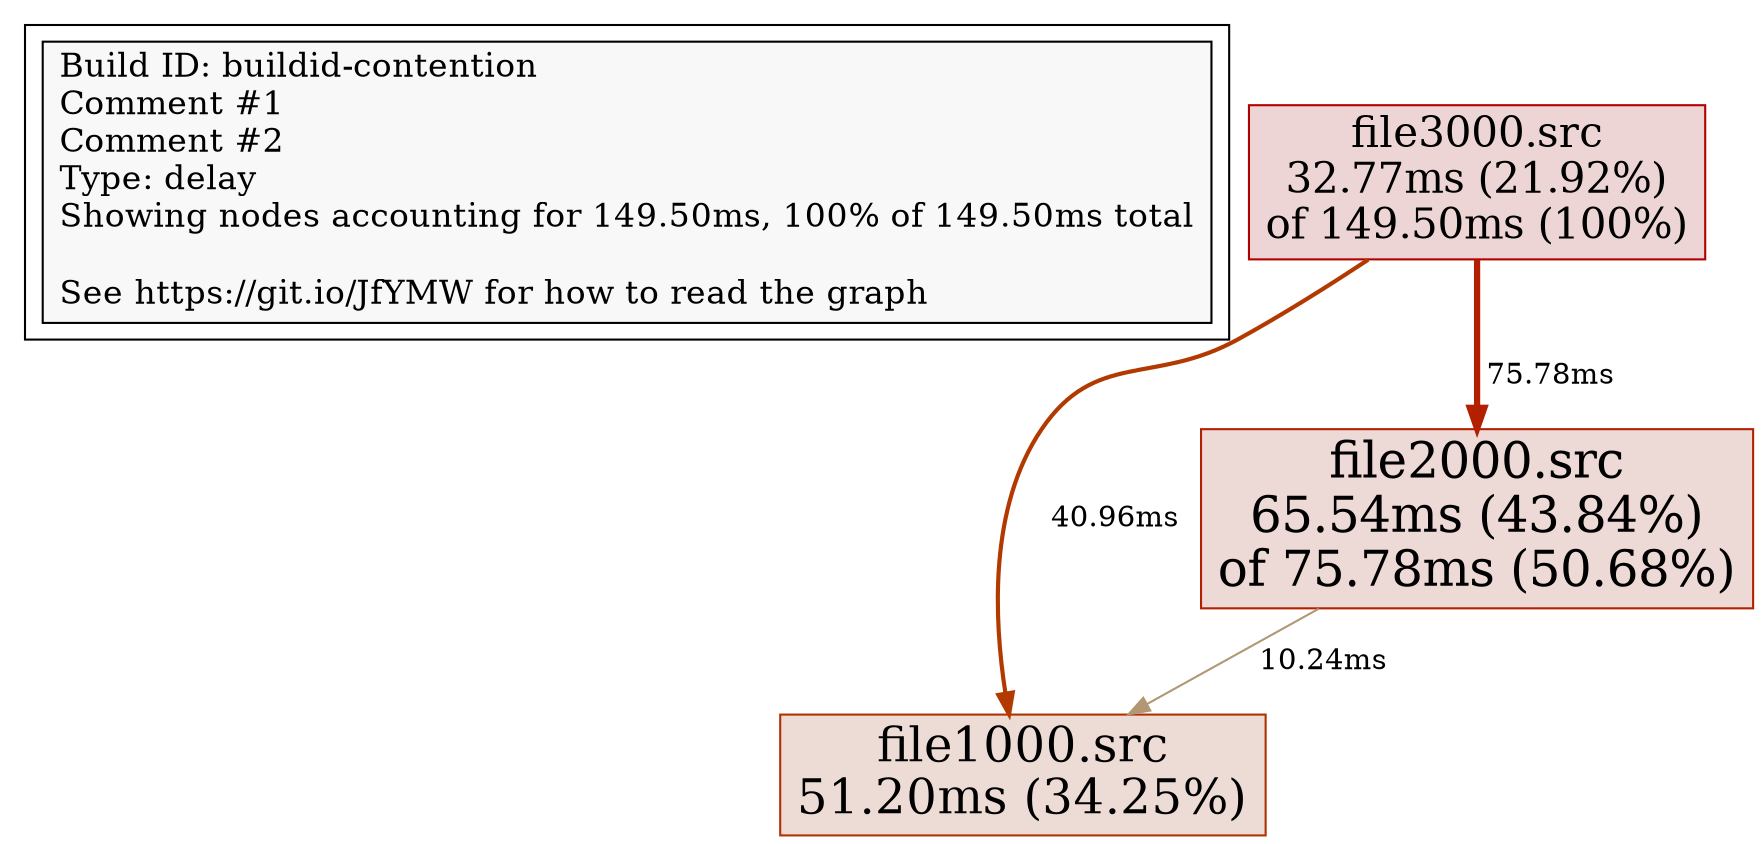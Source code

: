 digraph "unnamed" {
node [style=filled fillcolor="#f8f8f8"]
subgraph cluster_L { "Build ID: buildid-contention" [shape=box fontsize=16 label="Build ID: buildid-contention\lComment #1\lComment #2\lType: delay\lShowing nodes accounting for 149.50ms, 100% of 149.50ms total\l\lSee https://git.io/JfYMW for how to read the graph\l"] }
N1 [label="file3000.src\n32.77ms (21.92%)\nof 149.50ms (100%)" id="node1" fontsize=20 shape=box tooltip="testdata/file3000.src (149.50ms)" color="#b20000" fillcolor="#edd5d5"]
N2 [label="file1000.src\n51.20ms (34.25%)" id="node2" fontsize=23 shape=box tooltip="testdata/file1000.src (51.20ms)" color="#b23100" fillcolor="#eddbd5"]
N3 [label="file2000.src\n65.54ms (43.84%)\nof 75.78ms (50.68%)" id="node3" fontsize=24 shape=box tooltip="testdata/file2000.src (75.78ms)" color="#b22000" fillcolor="#edd9d5"]
N1 -> N3 [label=" 75.78ms" weight=51 penwidth=3 color="#b22000" tooltip="testdata/file3000.src -> testdata/file2000.src (75.78ms)" labeltooltip="testdata/file3000.src -> testdata/file2000.src (75.78ms)"]
N1 -> N2 [label=" 40.96ms" weight=28 penwidth=2 color="#b23900" tooltip="testdata/file3000.src -> testdata/file1000.src (40.96ms)" labeltooltip="testdata/file3000.src -> testdata/file1000.src (40.96ms)"]
N3 -> N2 [label=" 10.24ms" weight=7 color="#b29775" tooltip="testdata/file2000.src -> testdata/file1000.src (10.24ms)" labeltooltip="testdata/file2000.src -> testdata/file1000.src (10.24ms)"]
}
